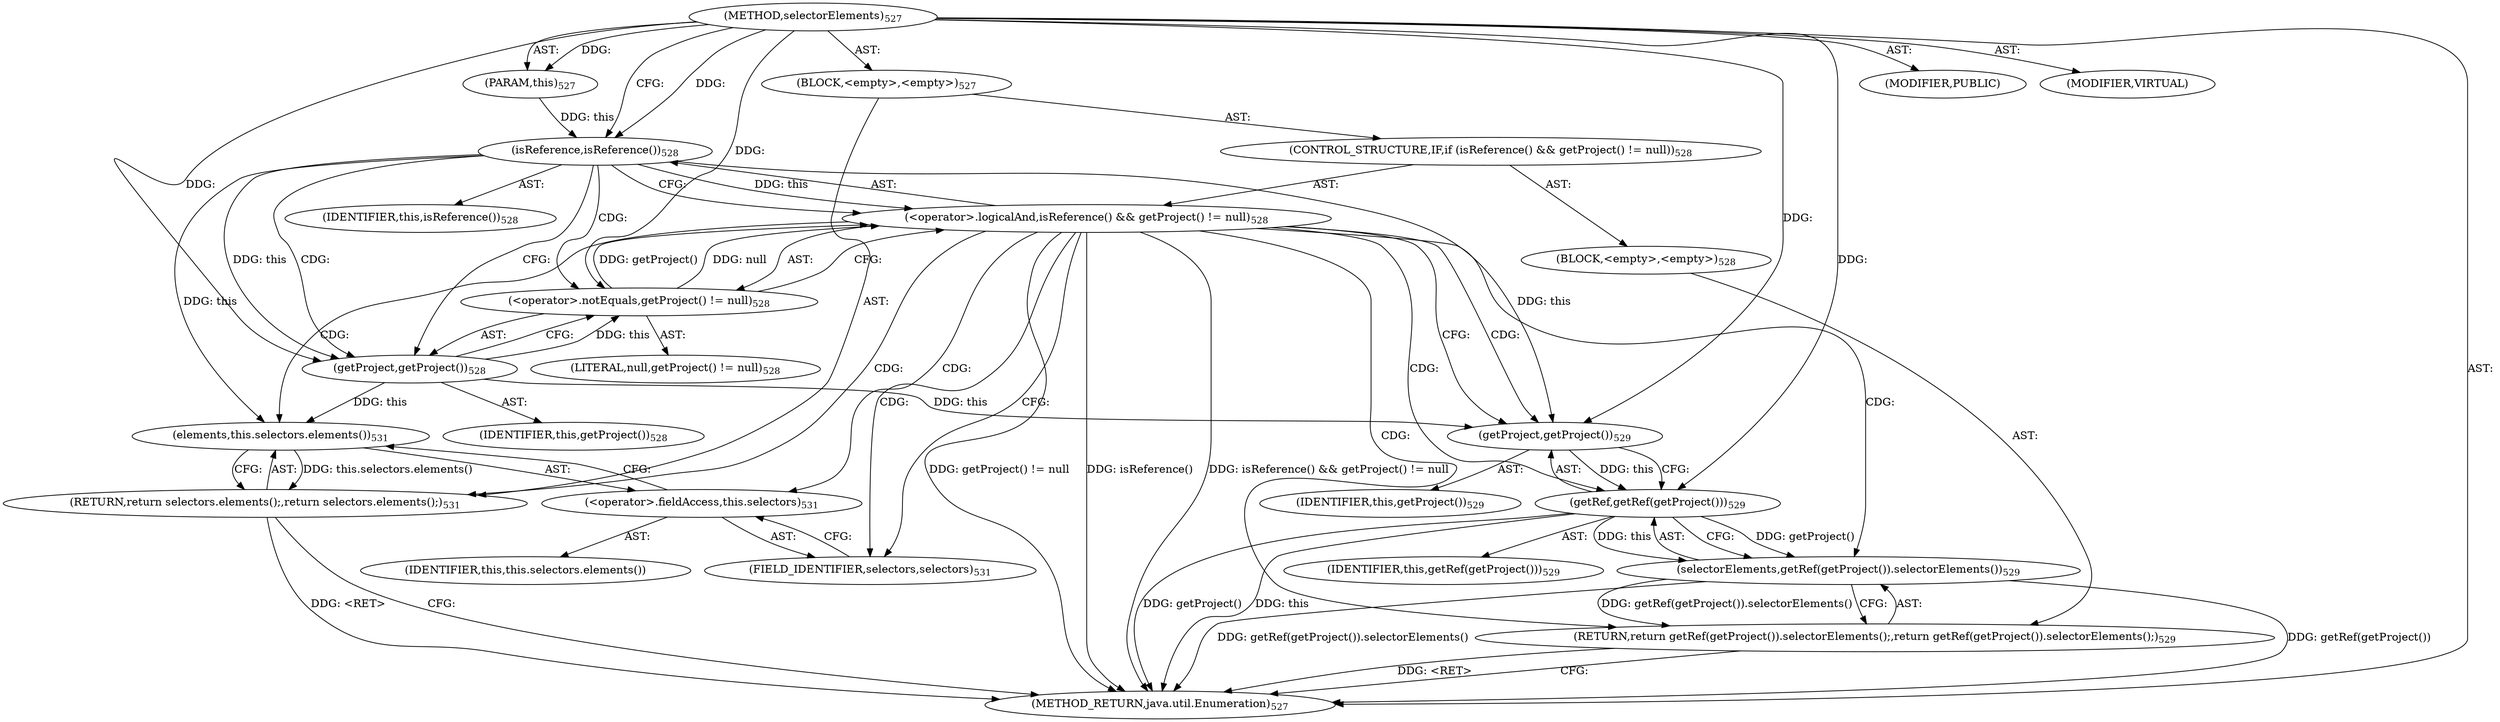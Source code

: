digraph "selectorElements" {  
"111669149723" [label = <(METHOD,selectorElements)<SUB>527</SUB>> ]
"115964117017" [label = <(PARAM,this)<SUB>527</SUB>> ]
"25769803852" [label = <(BLOCK,&lt;empty&gt;,&lt;empty&gt;)<SUB>527</SUB>> ]
"47244640300" [label = <(CONTROL_STRUCTURE,IF,if (isReference() &amp;&amp; getProject() != null))<SUB>528</SUB>> ]
"30064771425" [label = <(&lt;operator&gt;.logicalAnd,isReference() &amp;&amp; getProject() != null)<SUB>528</SUB>> ]
"30064771426" [label = <(isReference,isReference())<SUB>528</SUB>> ]
"68719476813" [label = <(IDENTIFIER,this,isReference())<SUB>528</SUB>> ]
"30064771427" [label = <(&lt;operator&gt;.notEquals,getProject() != null)<SUB>528</SUB>> ]
"30064771428" [label = <(getProject,getProject())<SUB>528</SUB>> ]
"68719476814" [label = <(IDENTIFIER,this,getProject())<SUB>528</SUB>> ]
"90194313244" [label = <(LITERAL,null,getProject() != null)<SUB>528</SUB>> ]
"25769803853" [label = <(BLOCK,&lt;empty&gt;,&lt;empty&gt;)<SUB>528</SUB>> ]
"146028888090" [label = <(RETURN,return getRef(getProject()).selectorElements();,return getRef(getProject()).selectorElements();)<SUB>529</SUB>> ]
"30064771429" [label = <(selectorElements,getRef(getProject()).selectorElements())<SUB>529</SUB>> ]
"30064771430" [label = <(getRef,getRef(getProject()))<SUB>529</SUB>> ]
"68719476816" [label = <(IDENTIFIER,this,getRef(getProject()))<SUB>529</SUB>> ]
"30064771431" [label = <(getProject,getProject())<SUB>529</SUB>> ]
"68719476815" [label = <(IDENTIFIER,this,getProject())<SUB>529</SUB>> ]
"146028888091" [label = <(RETURN,return selectors.elements();,return selectors.elements();)<SUB>531</SUB>> ]
"30064771432" [label = <(elements,this.selectors.elements())<SUB>531</SUB>> ]
"30064771433" [label = <(&lt;operator&gt;.fieldAccess,this.selectors)<SUB>531</SUB>> ]
"68719477028" [label = <(IDENTIFIER,this,this.selectors.elements())> ]
"55834574922" [label = <(FIELD_IDENTIFIER,selectors,selectors)<SUB>531</SUB>> ]
"133143986237" [label = <(MODIFIER,PUBLIC)> ]
"133143986238" [label = <(MODIFIER,VIRTUAL)> ]
"128849018907" [label = <(METHOD_RETURN,java.util.Enumeration)<SUB>527</SUB>> ]
  "111669149723" -> "115964117017"  [ label = "AST: "] 
  "111669149723" -> "25769803852"  [ label = "AST: "] 
  "111669149723" -> "133143986237"  [ label = "AST: "] 
  "111669149723" -> "133143986238"  [ label = "AST: "] 
  "111669149723" -> "128849018907"  [ label = "AST: "] 
  "25769803852" -> "47244640300"  [ label = "AST: "] 
  "25769803852" -> "146028888091"  [ label = "AST: "] 
  "47244640300" -> "30064771425"  [ label = "AST: "] 
  "47244640300" -> "25769803853"  [ label = "AST: "] 
  "30064771425" -> "30064771426"  [ label = "AST: "] 
  "30064771425" -> "30064771427"  [ label = "AST: "] 
  "30064771426" -> "68719476813"  [ label = "AST: "] 
  "30064771427" -> "30064771428"  [ label = "AST: "] 
  "30064771427" -> "90194313244"  [ label = "AST: "] 
  "30064771428" -> "68719476814"  [ label = "AST: "] 
  "25769803853" -> "146028888090"  [ label = "AST: "] 
  "146028888090" -> "30064771429"  [ label = "AST: "] 
  "30064771429" -> "30064771430"  [ label = "AST: "] 
  "30064771430" -> "68719476816"  [ label = "AST: "] 
  "30064771430" -> "30064771431"  [ label = "AST: "] 
  "30064771431" -> "68719476815"  [ label = "AST: "] 
  "146028888091" -> "30064771432"  [ label = "AST: "] 
  "30064771432" -> "30064771433"  [ label = "AST: "] 
  "30064771433" -> "68719477028"  [ label = "AST: "] 
  "30064771433" -> "55834574922"  [ label = "AST: "] 
  "146028888091" -> "128849018907"  [ label = "CFG: "] 
  "30064771425" -> "30064771431"  [ label = "CFG: "] 
  "30064771425" -> "55834574922"  [ label = "CFG: "] 
  "30064771432" -> "146028888091"  [ label = "CFG: "] 
  "30064771426" -> "30064771425"  [ label = "CFG: "] 
  "30064771426" -> "30064771428"  [ label = "CFG: "] 
  "30064771427" -> "30064771425"  [ label = "CFG: "] 
  "146028888090" -> "128849018907"  [ label = "CFG: "] 
  "30064771433" -> "30064771432"  [ label = "CFG: "] 
  "30064771428" -> "30064771427"  [ label = "CFG: "] 
  "30064771429" -> "146028888090"  [ label = "CFG: "] 
  "55834574922" -> "30064771433"  [ label = "CFG: "] 
  "30064771430" -> "30064771429"  [ label = "CFG: "] 
  "30064771431" -> "30064771430"  [ label = "CFG: "] 
  "111669149723" -> "30064771426"  [ label = "CFG: "] 
  "146028888090" -> "128849018907"  [ label = "DDG: &lt;RET&gt;"] 
  "146028888091" -> "128849018907"  [ label = "DDG: &lt;RET&gt;"] 
  "30064771425" -> "128849018907"  [ label = "DDG: isReference()"] 
  "30064771425" -> "128849018907"  [ label = "DDG: getProject() != null"] 
  "30064771425" -> "128849018907"  [ label = "DDG: isReference() &amp;&amp; getProject() != null"] 
  "30064771430" -> "128849018907"  [ label = "DDG: this"] 
  "30064771430" -> "128849018907"  [ label = "DDG: getProject()"] 
  "30064771429" -> "128849018907"  [ label = "DDG: getRef(getProject())"] 
  "30064771429" -> "128849018907"  [ label = "DDG: getRef(getProject()).selectorElements()"] 
  "111669149723" -> "115964117017"  [ label = "DDG: "] 
  "30064771432" -> "146028888091"  [ label = "DDG: this.selectors.elements()"] 
  "30064771426" -> "30064771425"  [ label = "DDG: this"] 
  "30064771427" -> "30064771425"  [ label = "DDG: getProject()"] 
  "30064771427" -> "30064771425"  [ label = "DDG: null"] 
  "30064771429" -> "146028888090"  [ label = "DDG: getRef(getProject()).selectorElements()"] 
  "30064771426" -> "30064771432"  [ label = "DDG: this"] 
  "30064771428" -> "30064771432"  [ label = "DDG: this"] 
  "115964117017" -> "30064771426"  [ label = "DDG: this"] 
  "111669149723" -> "30064771426"  [ label = "DDG: "] 
  "30064771428" -> "30064771427"  [ label = "DDG: this"] 
  "111669149723" -> "30064771427"  [ label = "DDG: "] 
  "30064771426" -> "30064771428"  [ label = "DDG: this"] 
  "111669149723" -> "30064771428"  [ label = "DDG: "] 
  "30064771430" -> "30064771429"  [ label = "DDG: this"] 
  "30064771430" -> "30064771429"  [ label = "DDG: getProject()"] 
  "30064771431" -> "30064771430"  [ label = "DDG: this"] 
  "111669149723" -> "30064771430"  [ label = "DDG: "] 
  "30064771426" -> "30064771431"  [ label = "DDG: this"] 
  "30064771428" -> "30064771431"  [ label = "DDG: this"] 
  "111669149723" -> "30064771431"  [ label = "DDG: "] 
  "30064771425" -> "146028888091"  [ label = "CDG: "] 
  "30064771425" -> "146028888090"  [ label = "CDG: "] 
  "30064771425" -> "55834574922"  [ label = "CDG: "] 
  "30064771425" -> "30064771429"  [ label = "CDG: "] 
  "30064771425" -> "30064771432"  [ label = "CDG: "] 
  "30064771425" -> "30064771433"  [ label = "CDG: "] 
  "30064771425" -> "30064771430"  [ label = "CDG: "] 
  "30064771425" -> "30064771431"  [ label = "CDG: "] 
  "30064771426" -> "30064771428"  [ label = "CDG: "] 
  "30064771426" -> "30064771427"  [ label = "CDG: "] 
}
